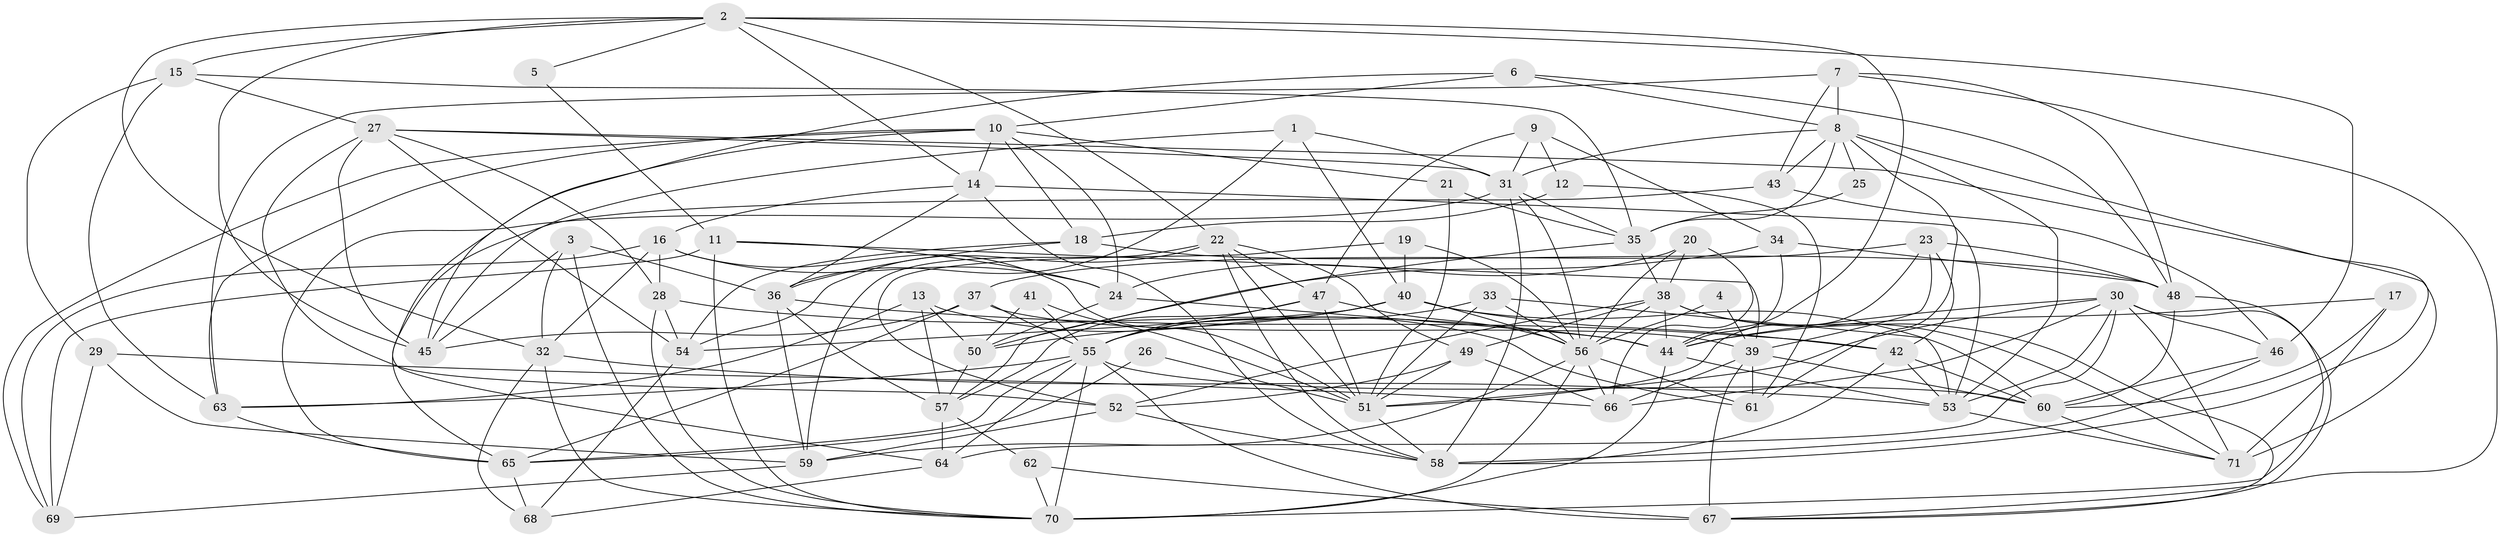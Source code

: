 // original degree distribution, {5: 0.19014084507042253, 7: 0.04225352112676056, 2: 0.11267605633802817, 3: 0.24647887323943662, 6: 0.06338028169014084, 4: 0.3380281690140845, 8: 0.007042253521126761}
// Generated by graph-tools (version 1.1) at 2025/26/03/09/25 03:26:14]
// undirected, 71 vertices, 205 edges
graph export_dot {
graph [start="1"]
  node [color=gray90,style=filled];
  1;
  2;
  3;
  4;
  5;
  6;
  7;
  8;
  9;
  10;
  11;
  12;
  13;
  14;
  15;
  16;
  17;
  18;
  19;
  20;
  21;
  22;
  23;
  24;
  25;
  26;
  27;
  28;
  29;
  30;
  31;
  32;
  33;
  34;
  35;
  36;
  37;
  38;
  39;
  40;
  41;
  42;
  43;
  44;
  45;
  46;
  47;
  48;
  49;
  50;
  51;
  52;
  53;
  54;
  55;
  56;
  57;
  58;
  59;
  60;
  61;
  62;
  63;
  64;
  65;
  66;
  67;
  68;
  69;
  70;
  71;
  1 -- 31 [weight=1.0];
  1 -- 36 [weight=1.0];
  1 -- 40 [weight=1.0];
  1 -- 45 [weight=1.0];
  2 -- 5 [weight=1.0];
  2 -- 14 [weight=1.0];
  2 -- 15 [weight=1.0];
  2 -- 22 [weight=1.0];
  2 -- 32 [weight=1.0];
  2 -- 44 [weight=1.0];
  2 -- 45 [weight=1.0];
  2 -- 46 [weight=1.0];
  3 -- 32 [weight=1.0];
  3 -- 36 [weight=1.0];
  3 -- 45 [weight=1.0];
  3 -- 70 [weight=1.0];
  4 -- 39 [weight=1.0];
  4 -- 56 [weight=1.0];
  5 -- 11 [weight=1.0];
  6 -- 8 [weight=1.0];
  6 -- 10 [weight=1.0];
  6 -- 45 [weight=1.0];
  6 -- 48 [weight=1.0];
  7 -- 8 [weight=1.0];
  7 -- 43 [weight=1.0];
  7 -- 48 [weight=1.0];
  7 -- 63 [weight=1.0];
  7 -- 67 [weight=1.0];
  8 -- 25 [weight=1.0];
  8 -- 31 [weight=1.0];
  8 -- 35 [weight=1.0];
  8 -- 43 [weight=1.0];
  8 -- 53 [weight=1.0];
  8 -- 58 [weight=1.0];
  8 -- 61 [weight=1.0];
  9 -- 12 [weight=1.0];
  9 -- 31 [weight=1.0];
  9 -- 34 [weight=1.0];
  9 -- 47 [weight=1.0];
  10 -- 14 [weight=1.0];
  10 -- 18 [weight=1.0];
  10 -- 21 [weight=1.0];
  10 -- 24 [weight=1.0];
  10 -- 63 [weight=1.0];
  10 -- 64 [weight=1.0];
  10 -- 69 [weight=1.0];
  11 -- 24 [weight=1.0];
  11 -- 39 [weight=1.0];
  11 -- 69 [weight=1.0];
  11 -- 70 [weight=1.0];
  12 -- 18 [weight=1.0];
  12 -- 61 [weight=1.0];
  13 -- 50 [weight=1.0];
  13 -- 57 [weight=1.0];
  13 -- 61 [weight=1.0];
  13 -- 63 [weight=1.0];
  14 -- 16 [weight=1.0];
  14 -- 36 [weight=1.0];
  14 -- 53 [weight=1.0];
  14 -- 58 [weight=1.0];
  15 -- 27 [weight=1.0];
  15 -- 29 [weight=1.0];
  15 -- 35 [weight=1.0];
  15 -- 63 [weight=1.0];
  16 -- 24 [weight=1.0];
  16 -- 28 [weight=1.0];
  16 -- 32 [weight=1.0];
  16 -- 51 [weight=1.0];
  16 -- 69 [weight=1.0];
  17 -- 44 [weight=1.0];
  17 -- 60 [weight=1.0];
  17 -- 71 [weight=1.0];
  18 -- 36 [weight=1.0];
  18 -- 48 [weight=1.0];
  18 -- 54 [weight=1.0];
  19 -- 40 [weight=1.0];
  19 -- 52 [weight=1.0];
  19 -- 56 [weight=1.0];
  20 -- 24 [weight=1.0];
  20 -- 38 [weight=1.0];
  20 -- 56 [weight=1.0];
  20 -- 66 [weight=1.0];
  21 -- 35 [weight=1.0];
  21 -- 51 [weight=1.0];
  22 -- 47 [weight=1.0];
  22 -- 49 [weight=1.0];
  22 -- 51 [weight=1.0];
  22 -- 54 [weight=1.0];
  22 -- 58 [weight=1.0];
  22 -- 59 [weight=1.0];
  23 -- 37 [weight=1.0];
  23 -- 39 [weight=1.0];
  23 -- 42 [weight=1.0];
  23 -- 48 [weight=1.0];
  23 -- 51 [weight=1.0];
  24 -- 44 [weight=1.0];
  24 -- 50 [weight=1.0];
  25 -- 35 [weight=1.0];
  26 -- 51 [weight=1.0];
  26 -- 65 [weight=1.0];
  27 -- 28 [weight=1.0];
  27 -- 31 [weight=1.0];
  27 -- 45 [weight=1.0];
  27 -- 52 [weight=1.0];
  27 -- 54 [weight=1.0];
  27 -- 71 [weight=2.0];
  28 -- 44 [weight=1.0];
  28 -- 54 [weight=1.0];
  28 -- 70 [weight=1.0];
  29 -- 59 [weight=1.0];
  29 -- 66 [weight=1.0];
  29 -- 69 [weight=1.0];
  30 -- 44 [weight=1.0];
  30 -- 46 [weight=1.0];
  30 -- 51 [weight=1.0];
  30 -- 53 [weight=1.0];
  30 -- 64 [weight=1.0];
  30 -- 66 [weight=1.0];
  30 -- 67 [weight=1.0];
  30 -- 71 [weight=1.0];
  31 -- 35 [weight=1.0];
  31 -- 56 [weight=1.0];
  31 -- 58 [weight=1.0];
  31 -- 65 [weight=1.0];
  32 -- 53 [weight=1.0];
  32 -- 68 [weight=1.0];
  32 -- 70 [weight=1.0];
  33 -- 51 [weight=1.0];
  33 -- 53 [weight=1.0];
  33 -- 55 [weight=1.0];
  33 -- 56 [weight=1.0];
  34 -- 44 [weight=1.0];
  34 -- 48 [weight=1.0];
  34 -- 50 [weight=1.0];
  35 -- 38 [weight=1.0];
  35 -- 57 [weight=1.0];
  36 -- 42 [weight=1.0];
  36 -- 57 [weight=1.0];
  36 -- 59 [weight=1.0];
  37 -- 39 [weight=1.0];
  37 -- 45 [weight=1.0];
  37 -- 55 [weight=1.0];
  37 -- 65 [weight=1.0];
  38 -- 44 [weight=1.0];
  38 -- 49 [weight=1.0];
  38 -- 52 [weight=1.0];
  38 -- 56 [weight=1.0];
  38 -- 67 [weight=1.0];
  38 -- 71 [weight=1.0];
  39 -- 60 [weight=1.0];
  39 -- 61 [weight=1.0];
  39 -- 66 [weight=1.0];
  39 -- 67 [weight=1.0];
  40 -- 42 [weight=1.0];
  40 -- 50 [weight=1.0];
  40 -- 54 [weight=1.0];
  40 -- 55 [weight=1.0];
  40 -- 56 [weight=1.0];
  40 -- 60 [weight=1.0];
  41 -- 50 [weight=1.0];
  41 -- 51 [weight=1.0];
  41 -- 55 [weight=1.0];
  42 -- 53 [weight=1.0];
  42 -- 58 [weight=1.0];
  42 -- 60 [weight=2.0];
  43 -- 46 [weight=1.0];
  43 -- 65 [weight=1.0];
  44 -- 53 [weight=1.0];
  44 -- 70 [weight=1.0];
  46 -- 58 [weight=1.0];
  46 -- 60 [weight=1.0];
  47 -- 51 [weight=1.0];
  47 -- 55 [weight=1.0];
  47 -- 56 [weight=1.0];
  47 -- 57 [weight=1.0];
  48 -- 60 [weight=1.0];
  48 -- 70 [weight=2.0];
  49 -- 51 [weight=1.0];
  49 -- 52 [weight=1.0];
  49 -- 66 [weight=1.0];
  50 -- 57 [weight=1.0];
  51 -- 58 [weight=1.0];
  52 -- 58 [weight=1.0];
  52 -- 59 [weight=1.0];
  53 -- 71 [weight=1.0];
  54 -- 68 [weight=1.0];
  55 -- 60 [weight=1.0];
  55 -- 63 [weight=1.0];
  55 -- 64 [weight=1.0];
  55 -- 65 [weight=1.0];
  55 -- 67 [weight=1.0];
  55 -- 70 [weight=1.0];
  56 -- 59 [weight=1.0];
  56 -- 61 [weight=2.0];
  56 -- 66 [weight=2.0];
  56 -- 70 [weight=1.0];
  57 -- 62 [weight=1.0];
  57 -- 64 [weight=1.0];
  59 -- 69 [weight=1.0];
  60 -- 71 [weight=1.0];
  62 -- 67 [weight=2.0];
  62 -- 70 [weight=1.0];
  63 -- 65 [weight=1.0];
  64 -- 68 [weight=1.0];
  65 -- 68 [weight=1.0];
}
